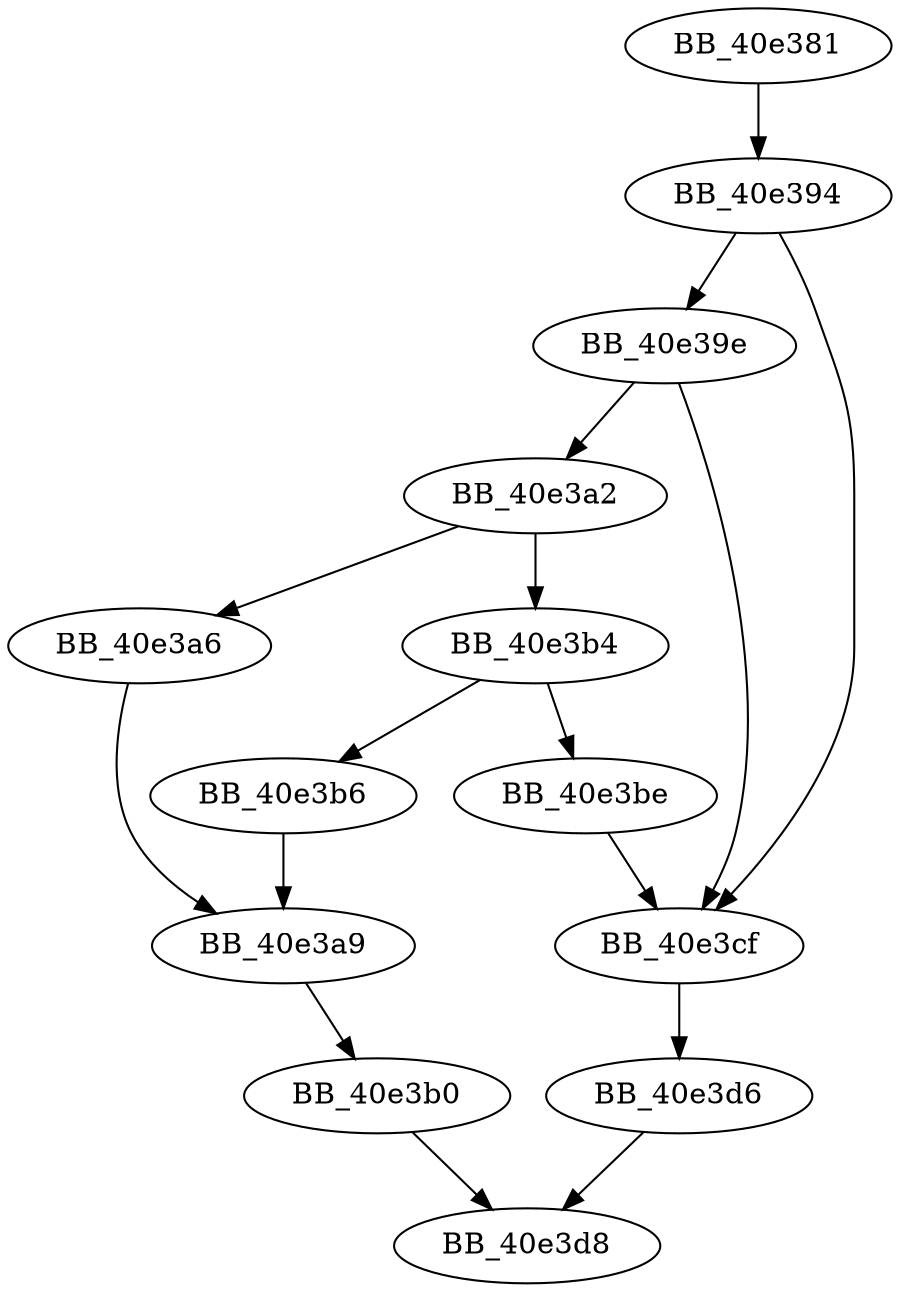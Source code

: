 DiGraph sub_40E381{
BB_40e381->BB_40e394
BB_40e394->BB_40e39e
BB_40e394->BB_40e3cf
BB_40e39e->BB_40e3a2
BB_40e39e->BB_40e3cf
BB_40e3a2->BB_40e3a6
BB_40e3a2->BB_40e3b4
BB_40e3a6->BB_40e3a9
BB_40e3a9->BB_40e3b0
BB_40e3b0->BB_40e3d8
BB_40e3b4->BB_40e3b6
BB_40e3b4->BB_40e3be
BB_40e3b6->BB_40e3a9
BB_40e3be->BB_40e3cf
BB_40e3cf->BB_40e3d6
BB_40e3d6->BB_40e3d8
}
